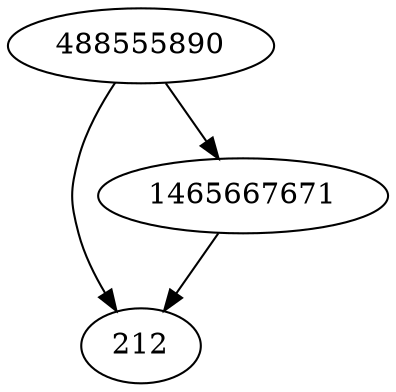 strict digraph  {
488555890;
212;
1465667671;
488555890 -> 212;
488555890 -> 1465667671;
1465667671 -> 212;
}

